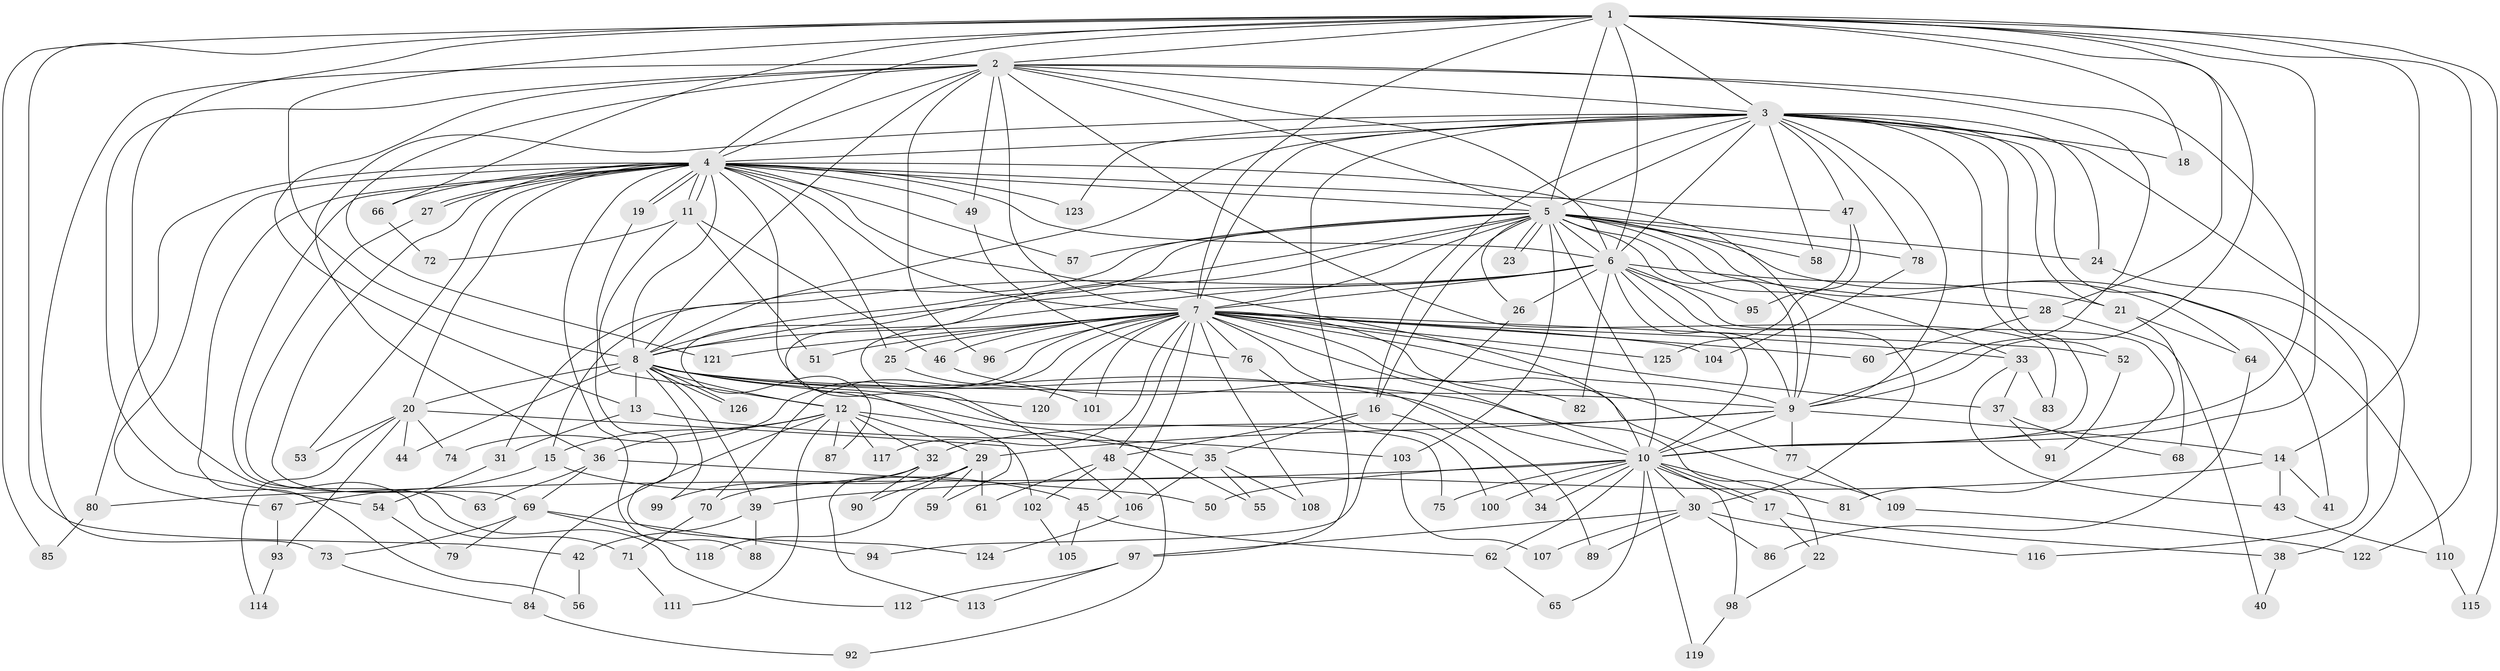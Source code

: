// coarse degree distribution, {22: 0.031746031746031744, 16: 0.031746031746031744, 3: 0.2857142857142857, 5: 0.12698412698412698, 6: 0.06349206349206349, 2: 0.20634920634920634, 1: 0.031746031746031744, 7: 0.031746031746031744, 4: 0.09523809523809523, 12: 0.015873015873015872, 13: 0.015873015873015872, 11: 0.015873015873015872, 17: 0.015873015873015872, 24: 0.015873015873015872, 23: 0.015873015873015872}
// Generated by graph-tools (version 1.1) at 2025/36/03/04/25 23:36:21]
// undirected, 126 vertices, 277 edges
graph export_dot {
  node [color=gray90,style=filled];
  1;
  2;
  3;
  4;
  5;
  6;
  7;
  8;
  9;
  10;
  11;
  12;
  13;
  14;
  15;
  16;
  17;
  18;
  19;
  20;
  21;
  22;
  23;
  24;
  25;
  26;
  27;
  28;
  29;
  30;
  31;
  32;
  33;
  34;
  35;
  36;
  37;
  38;
  39;
  40;
  41;
  42;
  43;
  44;
  45;
  46;
  47;
  48;
  49;
  50;
  51;
  52;
  53;
  54;
  55;
  56;
  57;
  58;
  59;
  60;
  61;
  62;
  63;
  64;
  65;
  66;
  67;
  68;
  69;
  70;
  71;
  72;
  73;
  74;
  75;
  76;
  77;
  78;
  79;
  80;
  81;
  82;
  83;
  84;
  85;
  86;
  87;
  88;
  89;
  90;
  91;
  92;
  93;
  94;
  95;
  96;
  97;
  98;
  99;
  100;
  101;
  102;
  103;
  104;
  105;
  106;
  107;
  108;
  109;
  110;
  111;
  112;
  113;
  114;
  115;
  116;
  117;
  118;
  119;
  120;
  121;
  122;
  123;
  124;
  125;
  126;
  1 -- 2;
  1 -- 3;
  1 -- 4;
  1 -- 5;
  1 -- 6;
  1 -- 7;
  1 -- 8;
  1 -- 9;
  1 -- 10;
  1 -- 14;
  1 -- 18;
  1 -- 28;
  1 -- 42;
  1 -- 66;
  1 -- 71;
  1 -- 85;
  1 -- 115;
  1 -- 122;
  2 -- 3;
  2 -- 4;
  2 -- 5;
  2 -- 6;
  2 -- 7;
  2 -- 8;
  2 -- 9;
  2 -- 10;
  2 -- 13;
  2 -- 49;
  2 -- 54;
  2 -- 73;
  2 -- 83;
  2 -- 96;
  2 -- 121;
  3 -- 4;
  3 -- 5;
  3 -- 6;
  3 -- 7;
  3 -- 8;
  3 -- 9;
  3 -- 10;
  3 -- 16;
  3 -- 18;
  3 -- 21;
  3 -- 24;
  3 -- 36;
  3 -- 38;
  3 -- 41;
  3 -- 47;
  3 -- 52;
  3 -- 58;
  3 -- 78;
  3 -- 97;
  3 -- 123;
  4 -- 5;
  4 -- 6;
  4 -- 7;
  4 -- 8;
  4 -- 9;
  4 -- 10;
  4 -- 11;
  4 -- 11;
  4 -- 19;
  4 -- 19;
  4 -- 20;
  4 -- 25;
  4 -- 27;
  4 -- 27;
  4 -- 47;
  4 -- 49;
  4 -- 53;
  4 -- 56;
  4 -- 57;
  4 -- 66;
  4 -- 67;
  4 -- 69;
  4 -- 75;
  4 -- 80;
  4 -- 88;
  4 -- 112;
  4 -- 123;
  5 -- 6;
  5 -- 7;
  5 -- 8;
  5 -- 9;
  5 -- 10;
  5 -- 16;
  5 -- 23;
  5 -- 23;
  5 -- 24;
  5 -- 26;
  5 -- 28;
  5 -- 31;
  5 -- 33;
  5 -- 57;
  5 -- 58;
  5 -- 59;
  5 -- 64;
  5 -- 78;
  5 -- 87;
  5 -- 103;
  5 -- 110;
  6 -- 7;
  6 -- 8;
  6 -- 9;
  6 -- 10;
  6 -- 15;
  6 -- 21;
  6 -- 26;
  6 -- 30;
  6 -- 81;
  6 -- 82;
  6 -- 95;
  6 -- 106;
  7 -- 8;
  7 -- 9;
  7 -- 10;
  7 -- 25;
  7 -- 33;
  7 -- 37;
  7 -- 45;
  7 -- 46;
  7 -- 48;
  7 -- 51;
  7 -- 52;
  7 -- 60;
  7 -- 70;
  7 -- 74;
  7 -- 76;
  7 -- 77;
  7 -- 89;
  7 -- 96;
  7 -- 101;
  7 -- 104;
  7 -- 108;
  7 -- 109;
  7 -- 117;
  7 -- 120;
  7 -- 121;
  7 -- 125;
  8 -- 9;
  8 -- 10;
  8 -- 12;
  8 -- 13;
  8 -- 20;
  8 -- 22;
  8 -- 39;
  8 -- 44;
  8 -- 55;
  8 -- 99;
  8 -- 120;
  8 -- 126;
  8 -- 126;
  9 -- 10;
  9 -- 14;
  9 -- 29;
  9 -- 32;
  9 -- 77;
  10 -- 17;
  10 -- 17;
  10 -- 30;
  10 -- 34;
  10 -- 50;
  10 -- 62;
  10 -- 65;
  10 -- 75;
  10 -- 80;
  10 -- 81;
  10 -- 98;
  10 -- 100;
  10 -- 119;
  11 -- 12;
  11 -- 46;
  11 -- 51;
  11 -- 72;
  12 -- 15;
  12 -- 29;
  12 -- 32;
  12 -- 35;
  12 -- 36;
  12 -- 84;
  12 -- 87;
  12 -- 111;
  12 -- 117;
  13 -- 31;
  13 -- 103;
  14 -- 39;
  14 -- 41;
  14 -- 43;
  15 -- 45;
  15 -- 67;
  16 -- 34;
  16 -- 35;
  16 -- 48;
  17 -- 22;
  17 -- 38;
  19 -- 124;
  20 -- 44;
  20 -- 53;
  20 -- 74;
  20 -- 93;
  20 -- 102;
  20 -- 114;
  21 -- 64;
  21 -- 68;
  22 -- 98;
  24 -- 116;
  25 -- 101;
  26 -- 94;
  27 -- 63;
  28 -- 40;
  28 -- 60;
  29 -- 59;
  29 -- 61;
  29 -- 70;
  29 -- 90;
  29 -- 118;
  30 -- 86;
  30 -- 89;
  30 -- 97;
  30 -- 107;
  30 -- 116;
  31 -- 54;
  32 -- 90;
  32 -- 99;
  32 -- 113;
  33 -- 37;
  33 -- 43;
  33 -- 83;
  35 -- 55;
  35 -- 106;
  35 -- 108;
  36 -- 50;
  36 -- 63;
  36 -- 69;
  37 -- 68;
  37 -- 91;
  38 -- 40;
  39 -- 42;
  39 -- 88;
  42 -- 56;
  43 -- 110;
  45 -- 62;
  45 -- 105;
  46 -- 82;
  47 -- 95;
  47 -- 125;
  48 -- 61;
  48 -- 92;
  48 -- 102;
  49 -- 76;
  52 -- 91;
  54 -- 79;
  62 -- 65;
  64 -- 86;
  66 -- 72;
  67 -- 93;
  69 -- 73;
  69 -- 79;
  69 -- 94;
  69 -- 118;
  70 -- 71;
  71 -- 111;
  73 -- 84;
  76 -- 100;
  77 -- 109;
  78 -- 104;
  80 -- 85;
  84 -- 92;
  93 -- 114;
  97 -- 112;
  97 -- 113;
  98 -- 119;
  102 -- 105;
  103 -- 107;
  106 -- 124;
  109 -- 122;
  110 -- 115;
}
